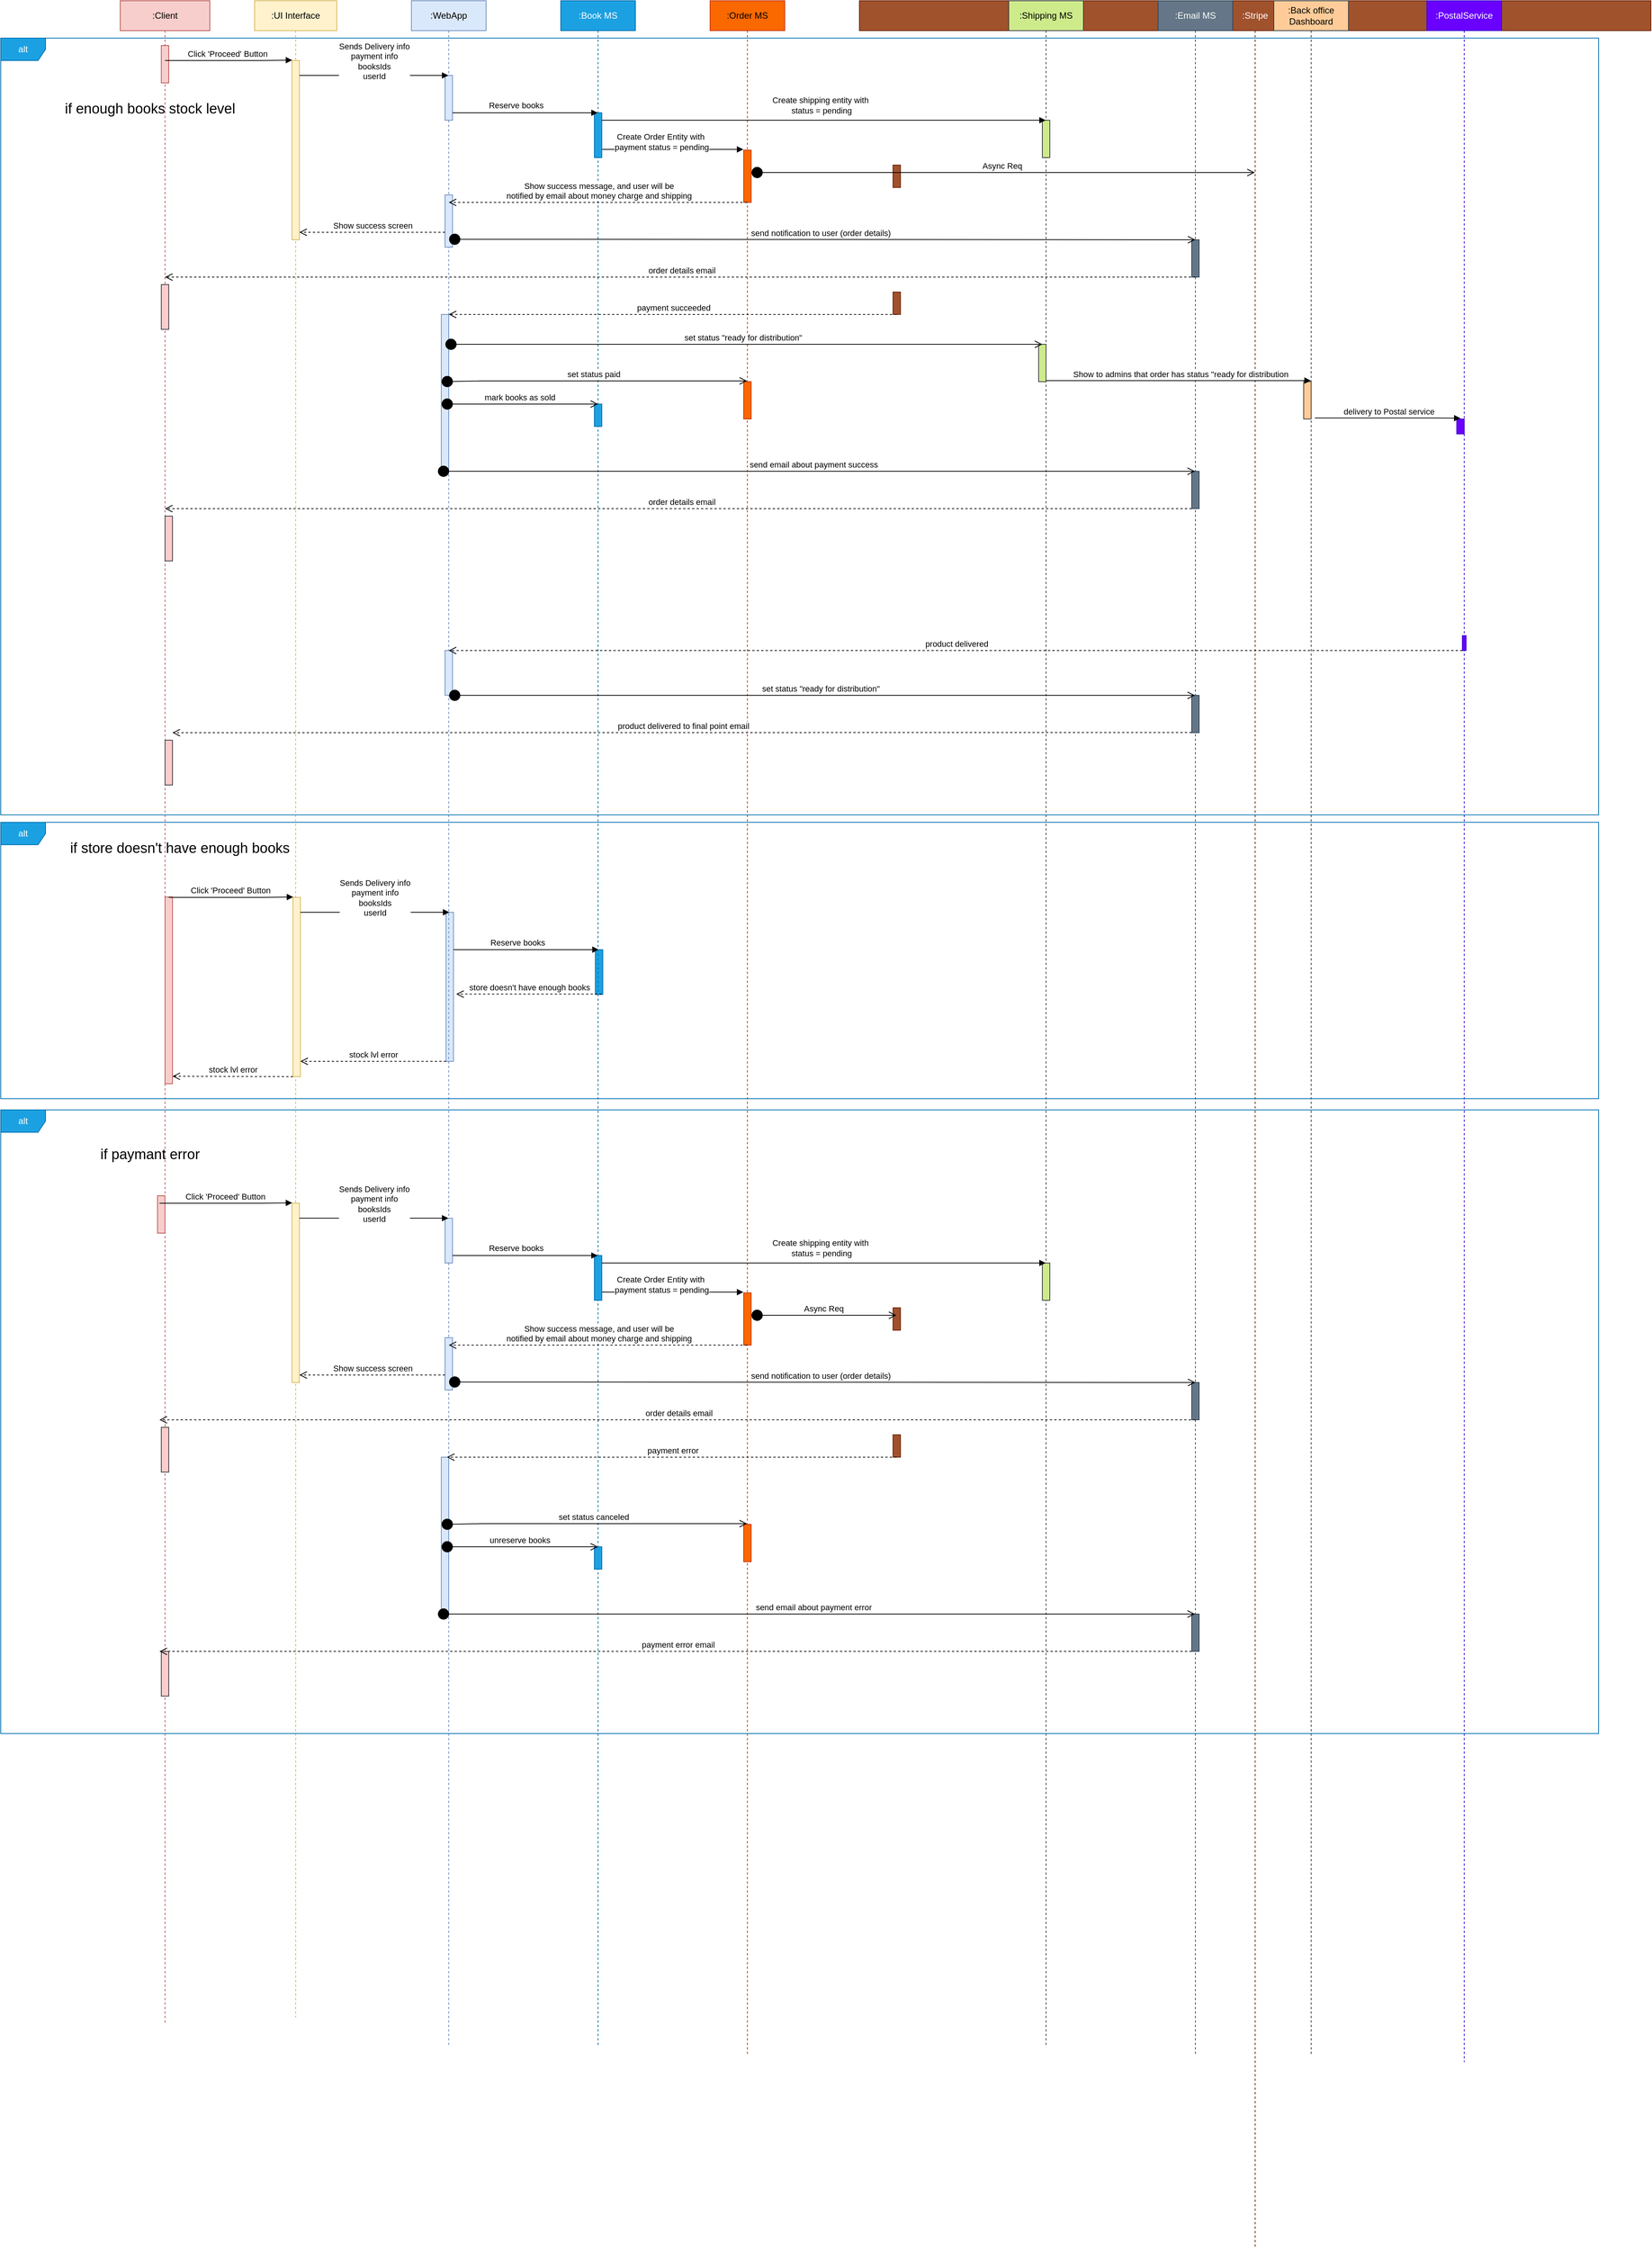 <mxfile version="20.8.5" type="github">
  <diagram id="x98PPL6-thTAJ7vUtBq6" name="Page-1">
    <mxGraphModel dx="4830" dy="2160" grid="1" gridSize="10" guides="1" tooltips="1" connect="1" arrows="1" fold="1" page="1" pageScale="1" pageWidth="850" pageHeight="1100" math="0" shadow="0">
      <root>
        <mxCell id="0" />
        <mxCell id="1" parent="0" />
        <mxCell id="xhibBjdN6tlnG94axz-A-1" value=":Client" style="shape=umlLifeline;perimeter=lifelinePerimeter;whiteSpace=wrap;html=1;container=1;collapsible=0;recursiveResize=0;outlineConnect=0;fillColor=#f8cecc;strokeColor=#b85450;" vertex="1" parent="1">
          <mxGeometry x="50" y="40" width="120" height="2710" as="geometry" />
        </mxCell>
        <mxCell id="xhibBjdN6tlnG94axz-A-74" value="" style="html=1;points=[];perimeter=orthogonalPerimeter;fillColor=#ffcccc;strokeColor=#36393d;" vertex="1" parent="xhibBjdN6tlnG94axz-A-1">
          <mxGeometry x="55" y="380" width="10" height="60" as="geometry" />
        </mxCell>
        <mxCell id="xhibBjdN6tlnG94axz-A-109" value="" style="html=1;points=[];perimeter=orthogonalPerimeter;fillColor=#ffcccc;strokeColor=#36393d;" vertex="1" parent="xhibBjdN6tlnG94axz-A-1">
          <mxGeometry x="60" y="690" width="10" height="60" as="geometry" />
        </mxCell>
        <mxCell id="xhibBjdN6tlnG94axz-A-98" value="" style="html=1;points=[];perimeter=orthogonalPerimeter;fillColor=#ffcccc;strokeColor=#36393d;" vertex="1" parent="xhibBjdN6tlnG94axz-A-1">
          <mxGeometry x="60" y="990" width="10" height="60" as="geometry" />
        </mxCell>
        <mxCell id="xhibBjdN6tlnG94axz-A-130" value="" style="html=1;points=[];perimeter=orthogonalPerimeter;fillColor=#f8cecc;strokeColor=#b85450;" vertex="1" parent="xhibBjdN6tlnG94axz-A-1">
          <mxGeometry x="60" y="1200" width="10" height="250" as="geometry" />
        </mxCell>
        <mxCell id="xhibBjdN6tlnG94axz-A-131" value="" style="html=1;points=[];perimeter=orthogonalPerimeter;fillColor=#f8cecc;strokeColor=#b85450;" vertex="1" parent="xhibBjdN6tlnG94axz-A-1">
          <mxGeometry x="55" y="60" width="10" height="50" as="geometry" />
        </mxCell>
        <mxCell id="xhibBjdN6tlnG94axz-A-185" value="" style="html=1;points=[];perimeter=orthogonalPerimeter;fillColor=#ffcccc;strokeColor=#36393d;" vertex="1" parent="xhibBjdN6tlnG94axz-A-1">
          <mxGeometry x="55" y="2210" width="10" height="60" as="geometry" />
        </mxCell>
        <mxCell id="xhibBjdN6tlnG94axz-A-3" value=":UI Interface" style="shape=umlLifeline;perimeter=lifelinePerimeter;whiteSpace=wrap;html=1;container=1;collapsible=0;recursiveResize=0;outlineConnect=0;fillColor=#fff2cc;strokeColor=#d6b656;" vertex="1" parent="1">
          <mxGeometry x="230" y="40" width="110" height="2700" as="geometry" />
        </mxCell>
        <mxCell id="xhibBjdN6tlnG94axz-A-10" value="" style="html=1;points=[];perimeter=orthogonalPerimeter;fillColor=#fff2cc;strokeColor=#d6b656;" vertex="1" parent="xhibBjdN6tlnG94axz-A-3">
          <mxGeometry x="50" y="80" width="10" height="240" as="geometry" />
        </mxCell>
        <mxCell id="xhibBjdN6tlnG94axz-A-119" value="" style="html=1;points=[];perimeter=orthogonalPerimeter;fillColor=#fff2cc;strokeColor=#d6b656;" vertex="1" parent="xhibBjdN6tlnG94axz-A-3">
          <mxGeometry x="51.32" y="1200.48" width="10" height="240" as="geometry" />
        </mxCell>
        <mxCell id="xhibBjdN6tlnG94axz-A-120" value="" style="html=1;points=[];perimeter=orthogonalPerimeter;fillColor=#1ba1e2;fontColor=#ffffff;strokeColor=#006EAF;" vertex="1" parent="xhibBjdN6tlnG94axz-A-3">
          <mxGeometry x="456.32" y="1270.48" width="10" height="60" as="geometry" />
        </mxCell>
        <mxCell id="xhibBjdN6tlnG94axz-A-121" value="" style="html=1;points=[];perimeter=orthogonalPerimeter;fillColor=#dae8fc;strokeColor=#6c8ebf;" vertex="1" parent="xhibBjdN6tlnG94axz-A-3">
          <mxGeometry x="256.32" y="1220.48" width="10" height="199.52" as="geometry" />
        </mxCell>
        <mxCell id="xhibBjdN6tlnG94axz-A-123" value="stock lvl error" style="html=1;verticalAlign=bottom;endArrow=open;dashed=1;endSize=8;rounded=0;" edge="1" parent="xhibBjdN6tlnG94axz-A-3">
          <mxGeometry x="-0.002" relative="1" as="geometry">
            <mxPoint x="256.32" y="1420" as="sourcePoint" />
            <mxPoint x="61.32" y="1420" as="targetPoint" />
            <mxPoint as="offset" />
          </mxGeometry>
        </mxCell>
        <mxCell id="xhibBjdN6tlnG94axz-A-124" value="Click &#39;Proceed&#39; Button&amp;nbsp;" style="html=1;verticalAlign=bottom;endArrow=block;rounded=0;entryX=0.029;entryY=-0.002;entryDx=0;entryDy=0;entryPerimeter=0;" edge="1" parent="xhibBjdN6tlnG94axz-A-3" target="xhibBjdN6tlnG94axz-A-119">
          <mxGeometry width="80" relative="1" as="geometry">
            <mxPoint x="-114.998" y="1200.48" as="sourcePoint" />
            <mxPoint x="91.32" y="1270.48" as="targetPoint" />
            <Array as="points">
              <mxPoint x="11.32" y="1200.48" />
            </Array>
          </mxGeometry>
        </mxCell>
        <mxCell id="xhibBjdN6tlnG94axz-A-125" value="&lt;span style=&quot;background-color: rgb(255, 255, 255);&quot;&gt;Sends Delivery info&lt;br&gt;payment info&lt;br&gt;booksIds&lt;br&gt;userId&lt;/span&gt;" style="html=1;verticalAlign=bottom;endArrow=block;rounded=0;" edge="1" parent="xhibBjdN6tlnG94axz-A-3">
          <mxGeometry x="0.003" y="-10" width="80" relative="1" as="geometry">
            <mxPoint x="61.32" y="1220.48" as="sourcePoint" />
            <mxPoint x="260.82" y="1220.48" as="targetPoint" />
            <Array as="points">
              <mxPoint x="181.32" y="1220.48" />
            </Array>
            <mxPoint as="offset" />
          </mxGeometry>
        </mxCell>
        <mxCell id="xhibBjdN6tlnG94axz-A-126" value="" style="html=1;verticalAlign=bottom;endArrow=block;rounded=0;" edge="1" parent="xhibBjdN6tlnG94axz-A-3" source="xhibBjdN6tlnG94axz-A-121">
          <mxGeometry width="80" relative="1" as="geometry">
            <mxPoint x="331.32" y="1300.48" as="sourcePoint" />
            <mxPoint x="460.82" y="1270.48" as="targetPoint" />
            <Array as="points">
              <mxPoint x="401.32" y="1270.48" />
              <mxPoint x="431.32" y="1270.48" />
            </Array>
          </mxGeometry>
        </mxCell>
        <mxCell id="xhibBjdN6tlnG94axz-A-127" value="Reserve books" style="edgeLabel;html=1;align=center;verticalAlign=middle;resizable=0;points=[];" vertex="1" connectable="0" parent="xhibBjdN6tlnG94axz-A-126">
          <mxGeometry x="-0.414" y="-6" relative="1" as="geometry">
            <mxPoint x="28" y="-16" as="offset" />
          </mxGeometry>
        </mxCell>
        <mxCell id="xhibBjdN6tlnG94axz-A-132" value="stock lvl error" style="html=1;verticalAlign=bottom;endArrow=open;dashed=1;endSize=8;rounded=0;" edge="1" parent="xhibBjdN6tlnG94axz-A-3">
          <mxGeometry x="-0.002" relative="1" as="geometry">
            <mxPoint x="51.32" y="1440.48" as="sourcePoint" />
            <mxPoint x="-110" y="1440" as="targetPoint" />
            <mxPoint as="offset" />
          </mxGeometry>
        </mxCell>
        <mxCell id="xhibBjdN6tlnG94axz-A-4" value=":Book MS" style="shape=umlLifeline;perimeter=lifelinePerimeter;whiteSpace=wrap;html=1;container=1;collapsible=0;recursiveResize=0;outlineConnect=0;fillColor=#1ba1e2;fontColor=#ffffff;strokeColor=#006EAF;" vertex="1" parent="1">
          <mxGeometry x="640" y="40" width="100" height="2740" as="geometry" />
        </mxCell>
        <mxCell id="xhibBjdN6tlnG94axz-A-29" value="" style="html=1;verticalAlign=bottom;endArrow=block;rounded=0;" edge="1" parent="xhibBjdN6tlnG94axz-A-4">
          <mxGeometry width="80" relative="1" as="geometry">
            <mxPoint x="50" y="199.05" as="sourcePoint" />
            <mxPoint x="244.5" y="199.05" as="targetPoint" />
            <Array as="points">
              <mxPoint x="185" y="199.05" />
              <mxPoint x="215" y="199.05" />
            </Array>
          </mxGeometry>
        </mxCell>
        <mxCell id="xhibBjdN6tlnG94axz-A-30" value="Create Order Entity with&amp;nbsp;&lt;br&gt;payment status = pending" style="edgeLabel;html=1;align=center;verticalAlign=middle;resizable=0;points=[];" vertex="1" connectable="0" parent="xhibBjdN6tlnG94axz-A-29">
          <mxGeometry x="-0.414" y="-6" relative="1" as="geometry">
            <mxPoint x="28" y="-16" as="offset" />
          </mxGeometry>
        </mxCell>
        <mxCell id="xhibBjdN6tlnG94axz-A-31" value="" style="html=1;points=[];perimeter=orthogonalPerimeter;fillColor=#1ba1e2;fontColor=#ffffff;strokeColor=#006EAF;" vertex="1" parent="xhibBjdN6tlnG94axz-A-4">
          <mxGeometry x="45" y="150" width="10" height="60" as="geometry" />
        </mxCell>
        <mxCell id="xhibBjdN6tlnG94axz-A-102" value="" style="html=1;points=[];perimeter=orthogonalPerimeter;fillColor=#1ba1e2;fontColor=#ffffff;strokeColor=#006EAF;" vertex="1" parent="xhibBjdN6tlnG94axz-A-4">
          <mxGeometry x="45" y="540" width="10" height="30" as="geometry" />
        </mxCell>
        <mxCell id="xhibBjdN6tlnG94axz-A-129" value="store doesn&#39;t have enough books" style="html=1;verticalAlign=bottom;endArrow=open;dashed=1;endSize=8;rounded=0;" edge="1" parent="xhibBjdN6tlnG94axz-A-4">
          <mxGeometry x="-0.002" relative="1" as="geometry">
            <mxPoint x="55.0" y="1330" as="sourcePoint" />
            <mxPoint x="-140.0" y="1330" as="targetPoint" />
            <mxPoint as="offset" />
          </mxGeometry>
        </mxCell>
        <mxCell id="xhibBjdN6tlnG94axz-A-5" value=":WebApp" style="shape=umlLifeline;perimeter=lifelinePerimeter;whiteSpace=wrap;html=1;container=1;collapsible=0;recursiveResize=0;outlineConnect=0;fillColor=#dae8fc;strokeColor=#6c8ebf;" vertex="1" parent="1">
          <mxGeometry x="440" y="40" width="100" height="2740" as="geometry" />
        </mxCell>
        <mxCell id="xhibBjdN6tlnG94axz-A-15" value="" style="html=1;points=[];perimeter=orthogonalPerimeter;fillColor=#dae8fc;strokeColor=#6c8ebf;" vertex="1" parent="xhibBjdN6tlnG94axz-A-5">
          <mxGeometry x="45" y="100" width="10" height="60" as="geometry" />
        </mxCell>
        <mxCell id="xhibBjdN6tlnG94axz-A-70" value="" style="html=1;points=[];perimeter=orthogonalPerimeter;fillColor=#dae8fc;strokeColor=#6c8ebf;" vertex="1" parent="xhibBjdN6tlnG94axz-A-5">
          <mxGeometry x="45" y="260" width="10" height="70" as="geometry" />
        </mxCell>
        <mxCell id="xhibBjdN6tlnG94axz-A-71" value="Show success screen" style="html=1;verticalAlign=bottom;endArrow=open;dashed=1;endSize=8;rounded=0;" edge="1" parent="xhibBjdN6tlnG94axz-A-5">
          <mxGeometry x="-0.002" relative="1" as="geometry">
            <mxPoint x="45" y="310" as="sourcePoint" />
            <mxPoint x="-150" y="310" as="targetPoint" />
            <mxPoint as="offset" />
          </mxGeometry>
        </mxCell>
        <mxCell id="xhibBjdN6tlnG94axz-A-93" value="" style="html=1;points=[];perimeter=orthogonalPerimeter;fillColor=#dae8fc;strokeColor=#6c8ebf;" vertex="1" parent="xhibBjdN6tlnG94axz-A-5">
          <mxGeometry x="45" y="870" width="10" height="60" as="geometry" />
        </mxCell>
        <mxCell id="xhibBjdN6tlnG94axz-A-100" value="" style="html=1;points=[];perimeter=orthogonalPerimeter;fillColor=#dae8fc;strokeColor=#6c8ebf;" vertex="1" parent="xhibBjdN6tlnG94axz-A-5">
          <mxGeometry x="40" y="420" width="10" height="210" as="geometry" />
        </mxCell>
        <mxCell id="xhibBjdN6tlnG94axz-A-103" value="mark books as sold" style="html=1;verticalAlign=bottom;startArrow=circle;startFill=1;endArrow=open;startSize=6;endSize=8;rounded=0;labelBackgroundColor=#fff;" edge="1" parent="xhibBjdN6tlnG94axz-A-5">
          <mxGeometry x="-0.004" width="80" relative="1" as="geometry">
            <mxPoint x="40" y="540" as="sourcePoint" />
            <mxPoint x="250" y="540" as="targetPoint" />
            <Array as="points">
              <mxPoint x="85" y="540" />
            </Array>
            <mxPoint as="offset" />
          </mxGeometry>
        </mxCell>
        <mxCell id="xhibBjdN6tlnG94axz-A-11" value="Click &#39;Proceed&#39; Button&amp;nbsp;" style="html=1;verticalAlign=bottom;endArrow=block;rounded=0;entryX=0.029;entryY=-0.002;entryDx=0;entryDy=0;entryPerimeter=0;" edge="1" parent="1" source="xhibBjdN6tlnG94axz-A-1" target="xhibBjdN6tlnG94axz-A-10">
          <mxGeometry width="80" relative="1" as="geometry">
            <mxPoint x="240" y="190" as="sourcePoint" />
            <mxPoint x="320" y="190" as="targetPoint" />
            <Array as="points">
              <mxPoint x="240" y="120" />
            </Array>
          </mxGeometry>
        </mxCell>
        <mxCell id="xhibBjdN6tlnG94axz-A-12" value=":Stripe" style="shape=umlLifeline;perimeter=lifelinePerimeter;whiteSpace=wrap;html=1;container=1;collapsible=0;recursiveResize=0;outlineConnect=0;fillColor=#a0522d;fontColor=#ffffff;strokeColor=#6D1F00;" vertex="1" parent="1">
          <mxGeometry x="1040" y="40" width="1060" height="3010" as="geometry" />
        </mxCell>
        <mxCell id="xhibBjdN6tlnG94axz-A-33" value="" style="html=1;points=[];perimeter=orthogonalPerimeter;fillColor=#a0522d;fontColor=#ffffff;strokeColor=#6D1F00;" vertex="1" parent="xhibBjdN6tlnG94axz-A-12">
          <mxGeometry x="45" y="220" width="10" height="30" as="geometry" />
        </mxCell>
        <mxCell id="xhibBjdN6tlnG94axz-A-99" value="" style="html=1;points=[];perimeter=orthogonalPerimeter;fillColor=#a0522d;fontColor=#ffffff;strokeColor=#6D1F00;" vertex="1" parent="xhibBjdN6tlnG94axz-A-12">
          <mxGeometry x="45" y="390" width="10" height="30" as="geometry" />
        </mxCell>
        <mxCell id="xhibBjdN6tlnG94axz-A-108" value="order details email" style="html=1;verticalAlign=bottom;endArrow=open;dashed=1;endSize=8;rounded=0;" edge="1" parent="xhibBjdN6tlnG94axz-A-12" target="xhibBjdN6tlnG94axz-A-1">
          <mxGeometry x="-0.002" relative="1" as="geometry">
            <mxPoint x="450.93" y="680" as="sourcePoint" />
            <mxPoint x="-939.999" y="680" as="targetPoint" />
            <mxPoint as="offset" />
          </mxGeometry>
        </mxCell>
        <mxCell id="xhibBjdN6tlnG94axz-A-13" value=":Order MS" style="shape=umlLifeline;perimeter=lifelinePerimeter;whiteSpace=wrap;html=1;container=1;collapsible=0;recursiveResize=0;outlineConnect=0;fillColor=#fa6800;fontColor=#000000;strokeColor=#C73500;" vertex="1" parent="1">
          <mxGeometry x="840" y="40" width="100" height="2750" as="geometry" />
        </mxCell>
        <mxCell id="xhibBjdN6tlnG94axz-A-32" value="" style="html=1;points=[];perimeter=orthogonalPerimeter;fillColor=#fa6800;fontColor=#000000;strokeColor=#C73500;" vertex="1" parent="xhibBjdN6tlnG94axz-A-13">
          <mxGeometry x="45" y="200" width="10" height="70" as="geometry" />
        </mxCell>
        <mxCell id="xhibBjdN6tlnG94axz-A-104" value="" style="html=1;points=[];perimeter=orthogonalPerimeter;fillColor=#fa6800;fontColor=#000000;strokeColor=#C73500;" vertex="1" parent="xhibBjdN6tlnG94axz-A-13">
          <mxGeometry x="45" y="510" width="10" height="50" as="geometry" />
        </mxCell>
        <mxCell id="xhibBjdN6tlnG94axz-A-14" value="&lt;span style=&quot;background-color: rgb(255, 255, 255);&quot;&gt;Sends Delivery info&lt;br&gt;payment info&lt;br&gt;booksIds&lt;br&gt;userId&lt;/span&gt;" style="html=1;verticalAlign=bottom;endArrow=block;rounded=0;" edge="1" parent="1" target="xhibBjdN6tlnG94axz-A-5">
          <mxGeometry x="0.003" y="-10" width="80" relative="1" as="geometry">
            <mxPoint x="290" y="140" as="sourcePoint" />
            <mxPoint x="480" y="168" as="targetPoint" />
            <Array as="points">
              <mxPoint x="410" y="140" />
            </Array>
            <mxPoint as="offset" />
          </mxGeometry>
        </mxCell>
        <mxCell id="xhibBjdN6tlnG94axz-A-16" value="" style="html=1;verticalAlign=bottom;endArrow=block;rounded=0;" edge="1" parent="1" source="xhibBjdN6tlnG94axz-A-15" target="xhibBjdN6tlnG94axz-A-4">
          <mxGeometry width="80" relative="1" as="geometry">
            <mxPoint x="560" y="220" as="sourcePoint" />
            <mxPoint x="600" y="250" as="targetPoint" />
            <Array as="points">
              <mxPoint x="630" y="190" />
              <mxPoint x="660" y="190" />
            </Array>
          </mxGeometry>
        </mxCell>
        <mxCell id="xhibBjdN6tlnG94axz-A-17" value="Reserve books" style="edgeLabel;html=1;align=center;verticalAlign=middle;resizable=0;points=[];" vertex="1" connectable="0" parent="xhibBjdN6tlnG94axz-A-16">
          <mxGeometry x="-0.414" y="-6" relative="1" as="geometry">
            <mxPoint x="28" y="-16" as="offset" />
          </mxGeometry>
        </mxCell>
        <mxCell id="xhibBjdN6tlnG94axz-A-35" value="Async Req" style="html=1;verticalAlign=bottom;startArrow=circle;startFill=1;endArrow=open;startSize=6;endSize=8;rounded=0;labelBackgroundColor=#fff;" edge="1" parent="1" source="xhibBjdN6tlnG94axz-A-32" target="xhibBjdN6tlnG94axz-A-12">
          <mxGeometry x="-0.004" width="80" relative="1" as="geometry">
            <mxPoint x="1005" y="304.33" as="sourcePoint" />
            <mxPoint x="1085" y="304.33" as="targetPoint" />
            <Array as="points">
              <mxPoint x="940" y="270" />
            </Array>
            <mxPoint as="offset" />
          </mxGeometry>
        </mxCell>
        <mxCell id="xhibBjdN6tlnG94axz-A-54" value="Show success message, and user will be &lt;br&gt;notified by email about money charge and shipping" style="html=1;verticalAlign=bottom;endArrow=open;dashed=1;endSize=8;rounded=0;" edge="1" parent="1" source="xhibBjdN6tlnG94axz-A-13">
          <mxGeometry x="-0.005" relative="1" as="geometry">
            <mxPoint x="880" y="290" as="sourcePoint" />
            <mxPoint x="490" y="310" as="targetPoint" />
            <mxPoint as="offset" />
            <Array as="points">
              <mxPoint x="730" y="310" />
            </Array>
          </mxGeometry>
        </mxCell>
        <mxCell id="xhibBjdN6tlnG94axz-A-56" value=":Shipping MS" style="shape=umlLifeline;perimeter=lifelinePerimeter;whiteSpace=wrap;html=1;container=1;collapsible=0;recursiveResize=0;outlineConnect=0;fillColor=#cdeb8b;strokeColor=#36393d;" vertex="1" parent="1">
          <mxGeometry x="1240" y="40" width="100" height="2740" as="geometry" />
        </mxCell>
        <mxCell id="xhibBjdN6tlnG94axz-A-57" value="" style="html=1;points=[];perimeter=orthogonalPerimeter;fillColor=#cdeb8b;strokeColor=#36393d;" vertex="1" parent="xhibBjdN6tlnG94axz-A-56">
          <mxGeometry x="40" y="460" width="10" height="50" as="geometry" />
        </mxCell>
        <mxCell id="xhibBjdN6tlnG94axz-A-78" value="" style="html=1;points=[];perimeter=orthogonalPerimeter;fillColor=#cdeb8b;strokeColor=#36393d;" vertex="1" parent="xhibBjdN6tlnG94axz-A-56">
          <mxGeometry x="45" y="160" width="10" height="50" as="geometry" />
        </mxCell>
        <mxCell id="xhibBjdN6tlnG94axz-A-59" value=":Email MS" style="shape=umlLifeline;perimeter=lifelinePerimeter;whiteSpace=wrap;html=1;container=1;collapsible=0;recursiveResize=0;outlineConnect=0;fillColor=#647687;fontColor=#ffffff;strokeColor=#314354;" vertex="1" parent="1">
          <mxGeometry x="1440" y="40" width="100" height="2750" as="geometry" />
        </mxCell>
        <mxCell id="xhibBjdN6tlnG94axz-A-60" value="" style="html=1;points=[];perimeter=orthogonalPerimeter;fillColor=#647687;fontColor=#ffffff;strokeColor=#314354;" vertex="1" parent="xhibBjdN6tlnG94axz-A-59">
          <mxGeometry x="45" y="320" width="10" height="50" as="geometry" />
        </mxCell>
        <mxCell id="xhibBjdN6tlnG94axz-A-73" value="order details email" style="html=1;verticalAlign=bottom;endArrow=open;dashed=1;endSize=8;rounded=0;" edge="1" parent="xhibBjdN6tlnG94axz-A-59" target="xhibBjdN6tlnG94axz-A-1">
          <mxGeometry x="-0.002" relative="1" as="geometry">
            <mxPoint x="50" y="370" as="sourcePoint" />
            <mxPoint x="-145" y="370" as="targetPoint" />
            <mxPoint as="offset" />
          </mxGeometry>
        </mxCell>
        <mxCell id="xhibBjdN6tlnG94axz-A-95" value="" style="html=1;points=[];perimeter=orthogonalPerimeter;fillColor=#647687;fontColor=#ffffff;strokeColor=#314354;" vertex="1" parent="xhibBjdN6tlnG94axz-A-59">
          <mxGeometry x="45" y="930" width="10" height="50" as="geometry" />
        </mxCell>
        <mxCell id="xhibBjdN6tlnG94axz-A-107" value="" style="html=1;points=[];perimeter=orthogonalPerimeter;fillColor=#647687;fontColor=#ffffff;strokeColor=#314354;" vertex="1" parent="xhibBjdN6tlnG94axz-A-59">
          <mxGeometry x="45" y="630" width="10" height="50" as="geometry" />
        </mxCell>
        <mxCell id="xhibBjdN6tlnG94axz-A-72" value="send notification to user (order details)" style="html=1;verticalAlign=bottom;startArrow=circle;startFill=1;endArrow=open;startSize=6;endSize=8;rounded=0;labelBackgroundColor=#fff;entryX=0.5;entryY=0;entryDx=0;entryDy=0;entryPerimeter=0;" edge="1" parent="1" target="xhibBjdN6tlnG94axz-A-60">
          <mxGeometry x="-0.004" width="80" relative="1" as="geometry">
            <mxPoint x="490" y="359.33" as="sourcePoint" />
            <mxPoint x="684.5" y="359.33" as="targetPoint" />
            <Array as="points">
              <mxPoint x="535" y="359.33" />
            </Array>
            <mxPoint as="offset" />
          </mxGeometry>
        </mxCell>
        <mxCell id="xhibBjdN6tlnG94axz-A-75" value="set status &quot;ready for distribution&quot;" style="html=1;verticalAlign=bottom;startArrow=circle;startFill=1;endArrow=open;startSize=6;endSize=8;rounded=0;labelBackgroundColor=#fff;" edge="1" parent="1">
          <mxGeometry x="-0.004" width="80" relative="1" as="geometry">
            <mxPoint x="485" y="500.0" as="sourcePoint" />
            <mxPoint x="1285" y="500" as="targetPoint" />
            <Array as="points">
              <mxPoint x="530" y="500" />
            </Array>
            <mxPoint as="offset" />
          </mxGeometry>
        </mxCell>
        <mxCell id="xhibBjdN6tlnG94axz-A-76" value="" style="html=1;verticalAlign=bottom;endArrow=block;rounded=0;" edge="1" parent="1" target="xhibBjdN6tlnG94axz-A-56">
          <mxGeometry width="80" relative="1" as="geometry">
            <mxPoint x="695" y="200.0" as="sourcePoint" />
            <mxPoint x="889.5" y="200.0" as="targetPoint" />
            <Array as="points">
              <mxPoint x="830" y="200" />
              <mxPoint x="860" y="200" />
            </Array>
          </mxGeometry>
        </mxCell>
        <mxCell id="xhibBjdN6tlnG94axz-A-77" value="Create shipping entity with&amp;nbsp;&lt;br&gt;status = pending" style="edgeLabel;html=1;align=center;verticalAlign=middle;resizable=0;points=[];" vertex="1" connectable="0" parent="xhibBjdN6tlnG94axz-A-76">
          <mxGeometry x="-0.414" y="-6" relative="1" as="geometry">
            <mxPoint x="120" y="-26" as="offset" />
          </mxGeometry>
        </mxCell>
        <mxCell id="xhibBjdN6tlnG94axz-A-79" value=":Back office Dashboard" style="shape=umlLifeline;perimeter=lifelinePerimeter;whiteSpace=wrap;html=1;container=1;collapsible=0;recursiveResize=0;outlineConnect=0;fillColor=#ffcc99;strokeColor=#36393d;" vertex="1" parent="1">
          <mxGeometry x="1595" y="40" width="100" height="2750" as="geometry" />
        </mxCell>
        <mxCell id="xhibBjdN6tlnG94axz-A-80" value="" style="html=1;points=[];perimeter=orthogonalPerimeter;fillColor=#ffcc99;strokeColor=#36393d;" vertex="1" parent="xhibBjdN6tlnG94axz-A-79">
          <mxGeometry x="40" y="510" width="10" height="50" as="geometry" />
        </mxCell>
        <mxCell id="xhibBjdN6tlnG94axz-A-83" value=":PostalService" style="shape=umlLifeline;perimeter=lifelinePerimeter;whiteSpace=wrap;html=1;container=1;collapsible=0;recursiveResize=0;outlineConnect=0;fillColor=#6a00ff;strokeColor=#3700CC;fontColor=#ffffff;" vertex="1" parent="1">
          <mxGeometry x="1800" y="40" width="100" height="2760" as="geometry" />
        </mxCell>
        <mxCell id="xhibBjdN6tlnG94axz-A-84" value="" style="html=1;points=[];perimeter=orthogonalPerimeter;fillColor=#6a00ff;strokeColor=#3700CC;fontColor=#ffffff;" vertex="1" parent="xhibBjdN6tlnG94axz-A-83">
          <mxGeometry x="40" y="560" width="10" height="20" as="geometry" />
        </mxCell>
        <mxCell id="xhibBjdN6tlnG94axz-A-110" value="" style="html=1;points=[];perimeter=orthogonalPerimeter;fillColor=#6a00ff;strokeColor=#3700CC;fontColor=#ffffff;" vertex="1" parent="xhibBjdN6tlnG94axz-A-83">
          <mxGeometry x="47.5" y="850" width="5" height="20" as="geometry" />
        </mxCell>
        <mxCell id="xhibBjdN6tlnG94axz-A-87" value="" style="html=1;verticalAlign=bottom;endArrow=block;rounded=0;" edge="1" parent="1">
          <mxGeometry width="80" relative="1" as="geometry">
            <mxPoint x="1290" y="548.57" as="sourcePoint" />
            <mxPoint x="1644.5" y="548.57" as="targetPoint" />
            <Array as="points">
              <mxPoint x="1425" y="548.57" />
              <mxPoint x="1455" y="548.57" />
            </Array>
          </mxGeometry>
        </mxCell>
        <mxCell id="xhibBjdN6tlnG94axz-A-89" value="Show to admins that order has status &quot;ready for distribution" style="edgeLabel;html=1;align=center;verticalAlign=middle;resizable=0;points=[];" vertex="1" connectable="0" parent="xhibBjdN6tlnG94axz-A-87">
          <mxGeometry x="0.015" y="3" relative="1" as="geometry">
            <mxPoint y="-6" as="offset" />
          </mxGeometry>
        </mxCell>
        <mxCell id="xhibBjdN6tlnG94axz-A-90" value="" style="html=1;verticalAlign=bottom;endArrow=block;rounded=0;" edge="1" parent="1">
          <mxGeometry width="80" relative="1" as="geometry">
            <mxPoint x="1650" y="598.57" as="sourcePoint" />
            <mxPoint x="1845" y="599" as="targetPoint" />
            <Array as="points">
              <mxPoint x="1785" y="598.57" />
              <mxPoint x="1815" y="598.57" />
            </Array>
          </mxGeometry>
        </mxCell>
        <mxCell id="xhibBjdN6tlnG94axz-A-91" value="delivery to Postal service" style="edgeLabel;html=1;align=center;verticalAlign=middle;resizable=0;points=[];" vertex="1" connectable="0" parent="xhibBjdN6tlnG94axz-A-90">
          <mxGeometry x="0.015" y="3" relative="1" as="geometry">
            <mxPoint y="-6" as="offset" />
          </mxGeometry>
        </mxCell>
        <mxCell id="xhibBjdN6tlnG94axz-A-94" value="product delivered" style="html=1;verticalAlign=bottom;endArrow=open;dashed=1;endSize=8;rounded=0;startArrow=none;" edge="1" parent="1" source="xhibBjdN6tlnG94axz-A-110">
          <mxGeometry x="-0.002" relative="1" as="geometry">
            <mxPoint x="1850.93" y="910" as="sourcePoint" />
            <mxPoint x="490" y="910" as="targetPoint" />
            <mxPoint as="offset" />
          </mxGeometry>
        </mxCell>
        <mxCell id="xhibBjdN6tlnG94axz-A-96" value="set status &quot;ready for distribution&quot;" style="html=1;verticalAlign=bottom;startArrow=circle;startFill=1;endArrow=open;startSize=6;endSize=8;rounded=0;labelBackgroundColor=#fff;" edge="1" parent="1">
          <mxGeometry x="-0.004" width="80" relative="1" as="geometry">
            <mxPoint x="490" y="970" as="sourcePoint" />
            <mxPoint x="1489.5" y="970.0" as="targetPoint" />
            <Array as="points">
              <mxPoint x="535" y="970" />
            </Array>
            <mxPoint as="offset" />
          </mxGeometry>
        </mxCell>
        <mxCell id="xhibBjdN6tlnG94axz-A-97" value="product delivered to final point email" style="html=1;verticalAlign=bottom;endArrow=open;dashed=1;endSize=8;rounded=0;exitX=-0.014;exitY=0.994;exitDx=0;exitDy=0;exitPerimeter=0;" edge="1" parent="1" source="xhibBjdN6tlnG94axz-A-95">
          <mxGeometry x="-0.002" relative="1" as="geometry">
            <mxPoint x="1495" y="960.43" as="sourcePoint" />
            <mxPoint x="120" y="1020" as="targetPoint" />
            <mxPoint as="offset" />
          </mxGeometry>
        </mxCell>
        <mxCell id="xhibBjdN6tlnG94axz-A-101" value="payment succeeded" style="html=1;verticalAlign=bottom;endArrow=open;dashed=1;endSize=8;rounded=0;" edge="1" parent="1" target="xhibBjdN6tlnG94axz-A-5">
          <mxGeometry x="-0.005" relative="1" as="geometry">
            <mxPoint x="1089.75" y="460" as="sourcePoint" />
            <mxPoint x="690.25" y="460" as="targetPoint" />
            <mxPoint as="offset" />
            <Array as="points">
              <mxPoint x="930.25" y="460" />
            </Array>
          </mxGeometry>
        </mxCell>
        <mxCell id="xhibBjdN6tlnG94axz-A-105" value="set status paid" style="html=1;verticalAlign=bottom;startArrow=circle;startFill=1;endArrow=open;startSize=6;endSize=8;rounded=0;labelBackgroundColor=#fff;" edge="1" parent="1" target="xhibBjdN6tlnG94axz-A-13">
          <mxGeometry x="-0.004" width="80" relative="1" as="geometry">
            <mxPoint x="480" y="550" as="sourcePoint" />
            <mxPoint x="700" y="549.0" as="targetPoint" />
            <Array as="points">
              <mxPoint x="535" y="549" />
            </Array>
            <mxPoint as="offset" />
          </mxGeometry>
        </mxCell>
        <mxCell id="xhibBjdN6tlnG94axz-A-106" value="send email about payment success&amp;nbsp;" style="html=1;verticalAlign=bottom;startArrow=circle;startFill=1;endArrow=open;startSize=6;endSize=8;rounded=0;labelBackgroundColor=#fff;" edge="1" parent="1" target="xhibBjdN6tlnG94axz-A-59">
          <mxGeometry x="-0.004" width="80" relative="1" as="geometry">
            <mxPoint x="475" y="670" as="sourcePoint" />
            <mxPoint x="1275" y="670" as="targetPoint" />
            <Array as="points">
              <mxPoint x="520" y="670" />
            </Array>
            <mxPoint as="offset" />
          </mxGeometry>
        </mxCell>
        <mxCell id="xhibBjdN6tlnG94axz-A-111" value="" style="html=1;verticalAlign=bottom;endArrow=none;dashed=1;endSize=8;rounded=0;" edge="1" parent="1" target="xhibBjdN6tlnG94axz-A-110">
          <mxGeometry x="-0.002" relative="1" as="geometry">
            <mxPoint x="1850.93" y="910" as="sourcePoint" />
            <mxPoint x="490" y="910" as="targetPoint" />
            <mxPoint as="offset" />
          </mxGeometry>
        </mxCell>
        <mxCell id="xhibBjdN6tlnG94axz-A-112" value="alt" style="shape=umlFrame;whiteSpace=wrap;html=1;fillColor=#1ba1e2;fontColor=#ffffff;strokeColor=#006EAF;" vertex="1" parent="1">
          <mxGeometry x="-110" y="90" width="2140" height="1040" as="geometry" />
        </mxCell>
        <mxCell id="xhibBjdN6tlnG94axz-A-113" value="if enough books stock level" style="text;html=1;strokeColor=none;fillColor=none;align=center;verticalAlign=middle;whiteSpace=wrap;rounded=0;fontSize=19;" vertex="1" parent="1">
          <mxGeometry x="-40" y="170" width="260" height="30" as="geometry" />
        </mxCell>
        <mxCell id="xhibBjdN6tlnG94axz-A-115" value="if store doesn&#39;t have enough books" style="text;html=1;strokeColor=none;fillColor=none;align=center;verticalAlign=middle;whiteSpace=wrap;rounded=0;fontSize=19;" vertex="1" parent="1">
          <mxGeometry x="-40" y="1160" width="340" height="30" as="geometry" />
        </mxCell>
        <mxCell id="xhibBjdN6tlnG94axz-A-114" value="alt" style="shape=umlFrame;whiteSpace=wrap;html=1;fillColor=#1ba1e2;fontColor=#ffffff;strokeColor=#006EAF;" vertex="1" parent="1">
          <mxGeometry x="-110" y="1140" width="2140" height="370" as="geometry" />
        </mxCell>
        <mxCell id="xhibBjdN6tlnG94axz-A-184" value="" style="html=1;points=[];perimeter=orthogonalPerimeter;fillColor=#ffcccc;strokeColor=#36393d;" vertex="1" parent="1">
          <mxGeometry x="105" y="1950" width="10" height="60" as="geometry" />
        </mxCell>
        <mxCell id="xhibBjdN6tlnG94axz-A-187" value="" style="html=1;points=[];perimeter=orthogonalPerimeter;fillColor=#f8cecc;strokeColor=#b85450;" vertex="1" parent="1">
          <mxGeometry x="100" y="1640" width="10" height="50" as="geometry" />
        </mxCell>
        <mxCell id="xhibBjdN6tlnG94axz-A-188" value="" style="html=1;points=[];perimeter=orthogonalPerimeter;fillColor=#fff2cc;strokeColor=#d6b656;" vertex="1" parent="1">
          <mxGeometry x="280" y="1650" width="10" height="240" as="geometry" />
        </mxCell>
        <mxCell id="xhibBjdN6tlnG94axz-A-189" value="" style="html=1;verticalAlign=bottom;endArrow=block;rounded=0;" edge="1" parent="1">
          <mxGeometry width="80" relative="1" as="geometry">
            <mxPoint x="690" y="1769.05" as="sourcePoint" />
            <mxPoint x="884.5" y="1769.05" as="targetPoint" />
            <Array as="points">
              <mxPoint x="825" y="1769.05" />
              <mxPoint x="855" y="1769.05" />
            </Array>
          </mxGeometry>
        </mxCell>
        <mxCell id="xhibBjdN6tlnG94axz-A-190" value="Create Order Entity with&amp;nbsp;&lt;br&gt;payment status = pending" style="edgeLabel;html=1;align=center;verticalAlign=middle;resizable=0;points=[];" vertex="1" connectable="0" parent="xhibBjdN6tlnG94axz-A-189">
          <mxGeometry x="-0.414" y="-6" relative="1" as="geometry">
            <mxPoint x="28" y="-16" as="offset" />
          </mxGeometry>
        </mxCell>
        <mxCell id="xhibBjdN6tlnG94axz-A-191" value="" style="html=1;points=[];perimeter=orthogonalPerimeter;fillColor=#1ba1e2;fontColor=#ffffff;strokeColor=#006EAF;" vertex="1" parent="1">
          <mxGeometry x="685" y="1720" width="10" height="60" as="geometry" />
        </mxCell>
        <mxCell id="xhibBjdN6tlnG94axz-A-192" value="" style="html=1;points=[];perimeter=orthogonalPerimeter;fillColor=#1ba1e2;fontColor=#ffffff;strokeColor=#006EAF;" vertex="1" parent="1">
          <mxGeometry x="685" y="2110" width="10" height="30" as="geometry" />
        </mxCell>
        <mxCell id="xhibBjdN6tlnG94axz-A-193" value="" style="html=1;points=[];perimeter=orthogonalPerimeter;fillColor=#dae8fc;strokeColor=#6c8ebf;" vertex="1" parent="1">
          <mxGeometry x="485" y="1670" width="10" height="60" as="geometry" />
        </mxCell>
        <mxCell id="xhibBjdN6tlnG94axz-A-194" value="" style="html=1;points=[];perimeter=orthogonalPerimeter;fillColor=#dae8fc;strokeColor=#6c8ebf;" vertex="1" parent="1">
          <mxGeometry x="485" y="1830" width="10" height="70" as="geometry" />
        </mxCell>
        <mxCell id="xhibBjdN6tlnG94axz-A-195" value="Show success screen" style="html=1;verticalAlign=bottom;endArrow=open;dashed=1;endSize=8;rounded=0;" edge="1" parent="1">
          <mxGeometry x="-0.002" relative="1" as="geometry">
            <mxPoint x="485" y="1880" as="sourcePoint" />
            <mxPoint x="290" y="1880" as="targetPoint" />
            <mxPoint as="offset" />
          </mxGeometry>
        </mxCell>
        <mxCell id="xhibBjdN6tlnG94axz-A-197" value="" style="html=1;points=[];perimeter=orthogonalPerimeter;fillColor=#dae8fc;strokeColor=#6c8ebf;" vertex="1" parent="1">
          <mxGeometry x="480" y="1990" width="10" height="210" as="geometry" />
        </mxCell>
        <mxCell id="xhibBjdN6tlnG94axz-A-198" value="unreserve books" style="html=1;verticalAlign=bottom;startArrow=circle;startFill=1;endArrow=open;startSize=6;endSize=8;rounded=0;labelBackgroundColor=#fff;" edge="1" parent="1">
          <mxGeometry x="-0.004" width="80" relative="1" as="geometry">
            <mxPoint x="480" y="2110" as="sourcePoint" />
            <mxPoint x="690" y="2110" as="targetPoint" />
            <Array as="points">
              <mxPoint x="525" y="2110" />
            </Array>
            <mxPoint as="offset" />
          </mxGeometry>
        </mxCell>
        <mxCell id="xhibBjdN6tlnG94axz-A-199" value="Click &#39;Proceed&#39; Button&amp;nbsp;" style="html=1;verticalAlign=bottom;endArrow=block;rounded=0;entryX=0.029;entryY=-0.002;entryDx=0;entryDy=0;entryPerimeter=0;" edge="1" parent="1" target="xhibBjdN6tlnG94axz-A-188">
          <mxGeometry width="80" relative="1" as="geometry">
            <mxPoint x="102.643" y="1650.0" as="sourcePoint" />
            <mxPoint x="320" y="1720" as="targetPoint" />
            <Array as="points">
              <mxPoint x="240" y="1650" />
            </Array>
          </mxGeometry>
        </mxCell>
        <mxCell id="xhibBjdN6tlnG94axz-A-200" value="" style="html=1;points=[];perimeter=orthogonalPerimeter;fillColor=#a0522d;fontColor=#ffffff;strokeColor=#6D1F00;" vertex="1" parent="1">
          <mxGeometry x="1085" y="1790" width="10" height="30" as="geometry" />
        </mxCell>
        <mxCell id="xhibBjdN6tlnG94axz-A-201" value="" style="html=1;points=[];perimeter=orthogonalPerimeter;fillColor=#a0522d;fontColor=#ffffff;strokeColor=#6D1F00;" vertex="1" parent="1">
          <mxGeometry x="1085" y="1960" width="10" height="30" as="geometry" />
        </mxCell>
        <mxCell id="xhibBjdN6tlnG94axz-A-202" value="payment error email" style="html=1;verticalAlign=bottom;endArrow=open;dashed=1;endSize=8;rounded=0;" edge="1" parent="1">
          <mxGeometry x="-0.001" relative="1" as="geometry">
            <mxPoint x="1490.93" y="2250" as="sourcePoint" />
            <mxPoint x="102.643" y="2250" as="targetPoint" />
            <mxPoint as="offset" />
          </mxGeometry>
        </mxCell>
        <mxCell id="xhibBjdN6tlnG94axz-A-203" value="" style="html=1;points=[];perimeter=orthogonalPerimeter;fillColor=#fa6800;fontColor=#000000;strokeColor=#C73500;" vertex="1" parent="1">
          <mxGeometry x="885" y="1770" width="10" height="70" as="geometry" />
        </mxCell>
        <mxCell id="xhibBjdN6tlnG94axz-A-204" value="" style="html=1;points=[];perimeter=orthogonalPerimeter;fillColor=#fa6800;fontColor=#000000;strokeColor=#C73500;" vertex="1" parent="1">
          <mxGeometry x="885" y="2080" width="10" height="50" as="geometry" />
        </mxCell>
        <mxCell id="xhibBjdN6tlnG94axz-A-205" value="&lt;span style=&quot;background-color: rgb(255, 255, 255);&quot;&gt;Sends Delivery info&lt;br&gt;payment info&lt;br&gt;booksIds&lt;br&gt;userId&lt;/span&gt;" style="html=1;verticalAlign=bottom;endArrow=block;rounded=0;" edge="1" parent="1">
          <mxGeometry x="0.003" y="-10" width="80" relative="1" as="geometry">
            <mxPoint x="290" y="1670.0" as="sourcePoint" />
            <mxPoint x="489.5" y="1670.0" as="targetPoint" />
            <Array as="points">
              <mxPoint x="410" y="1670" />
            </Array>
            <mxPoint as="offset" />
          </mxGeometry>
        </mxCell>
        <mxCell id="xhibBjdN6tlnG94axz-A-206" value="" style="html=1;verticalAlign=bottom;endArrow=block;rounded=0;" edge="1" parent="1" source="xhibBjdN6tlnG94axz-A-193">
          <mxGeometry width="80" relative="1" as="geometry">
            <mxPoint x="560" y="1750" as="sourcePoint" />
            <mxPoint x="689.5" y="1720.0" as="targetPoint" />
            <Array as="points">
              <mxPoint x="630" y="1720" />
              <mxPoint x="660" y="1720" />
            </Array>
          </mxGeometry>
        </mxCell>
        <mxCell id="xhibBjdN6tlnG94axz-A-207" value="Reserve books" style="edgeLabel;html=1;align=center;verticalAlign=middle;resizable=0;points=[];" vertex="1" connectable="0" parent="xhibBjdN6tlnG94axz-A-206">
          <mxGeometry x="-0.414" y="-6" relative="1" as="geometry">
            <mxPoint x="28" y="-16" as="offset" />
          </mxGeometry>
        </mxCell>
        <mxCell id="xhibBjdN6tlnG94axz-A-208" value="Async Req" style="html=1;verticalAlign=bottom;startArrow=circle;startFill=1;endArrow=open;startSize=6;endSize=8;rounded=0;labelBackgroundColor=#fff;" edge="1" parent="1" source="xhibBjdN6tlnG94axz-A-203">
          <mxGeometry x="-0.004" width="80" relative="1" as="geometry">
            <mxPoint x="1005" y="1834.33" as="sourcePoint" />
            <mxPoint x="1089.5" y="1800" as="targetPoint" />
            <Array as="points">
              <mxPoint x="940" y="1800" />
            </Array>
            <mxPoint as="offset" />
          </mxGeometry>
        </mxCell>
        <mxCell id="xhibBjdN6tlnG94axz-A-209" value="Show success message, and user will be &lt;br&gt;notified by email about money charge and shipping" style="html=1;verticalAlign=bottom;endArrow=open;dashed=1;endSize=8;rounded=0;" edge="1" parent="1">
          <mxGeometry x="-0.005" relative="1" as="geometry">
            <mxPoint x="889.5" y="1840" as="sourcePoint" />
            <mxPoint x="490" y="1840" as="targetPoint" />
            <mxPoint as="offset" />
            <Array as="points">
              <mxPoint x="730" y="1840" />
            </Array>
          </mxGeometry>
        </mxCell>
        <mxCell id="xhibBjdN6tlnG94axz-A-211" value="" style="html=1;points=[];perimeter=orthogonalPerimeter;fillColor=#cdeb8b;strokeColor=#36393d;" vertex="1" parent="1">
          <mxGeometry x="1285" y="1730" width="10" height="50" as="geometry" />
        </mxCell>
        <mxCell id="xhibBjdN6tlnG94axz-A-212" value="" style="html=1;points=[];perimeter=orthogonalPerimeter;fillColor=#647687;fontColor=#ffffff;strokeColor=#314354;" vertex="1" parent="1">
          <mxGeometry x="1485" y="1890" width="10" height="50" as="geometry" />
        </mxCell>
        <mxCell id="xhibBjdN6tlnG94axz-A-213" value="order details email" style="html=1;verticalAlign=bottom;endArrow=open;dashed=1;endSize=8;rounded=0;" edge="1" parent="1">
          <mxGeometry x="-0.002" relative="1" as="geometry">
            <mxPoint x="1490" y="1940" as="sourcePoint" />
            <mxPoint x="102.643" y="1940" as="targetPoint" />
            <mxPoint as="offset" />
          </mxGeometry>
        </mxCell>
        <mxCell id="xhibBjdN6tlnG94axz-A-215" value="" style="html=1;points=[];perimeter=orthogonalPerimeter;fillColor=#647687;fontColor=#ffffff;strokeColor=#314354;" vertex="1" parent="1">
          <mxGeometry x="1485" y="2200" width="10" height="50" as="geometry" />
        </mxCell>
        <mxCell id="xhibBjdN6tlnG94axz-A-216" value="send notification to user (order details)" style="html=1;verticalAlign=bottom;startArrow=circle;startFill=1;endArrow=open;startSize=6;endSize=8;rounded=0;labelBackgroundColor=#fff;entryX=0.5;entryY=0;entryDx=0;entryDy=0;entryPerimeter=0;" edge="1" parent="1" target="xhibBjdN6tlnG94axz-A-212">
          <mxGeometry x="-0.004" width="80" relative="1" as="geometry">
            <mxPoint x="490" y="1889.33" as="sourcePoint" />
            <mxPoint x="684.5" y="1889.33" as="targetPoint" />
            <Array as="points">
              <mxPoint x="535" y="1889.33" />
            </Array>
            <mxPoint as="offset" />
          </mxGeometry>
        </mxCell>
        <mxCell id="xhibBjdN6tlnG94axz-A-218" value="" style="html=1;verticalAlign=bottom;endArrow=block;rounded=0;" edge="1" parent="1">
          <mxGeometry width="80" relative="1" as="geometry">
            <mxPoint x="695" y="1730" as="sourcePoint" />
            <mxPoint x="1289.5" y="1730" as="targetPoint" />
            <Array as="points">
              <mxPoint x="830" y="1730" />
              <mxPoint x="860" y="1730" />
            </Array>
          </mxGeometry>
        </mxCell>
        <mxCell id="xhibBjdN6tlnG94axz-A-219" value="Create shipping entity with&amp;nbsp;&lt;br&gt;status = pending" style="edgeLabel;html=1;align=center;verticalAlign=middle;resizable=0;points=[];" vertex="1" connectable="0" parent="xhibBjdN6tlnG94axz-A-218">
          <mxGeometry x="-0.414" y="-6" relative="1" as="geometry">
            <mxPoint x="120" y="-26" as="offset" />
          </mxGeometry>
        </mxCell>
        <mxCell id="xhibBjdN6tlnG94axz-A-230" value="payment error" style="html=1;verticalAlign=bottom;endArrow=open;dashed=1;endSize=8;rounded=0;" edge="1" parent="1">
          <mxGeometry x="-0.005" relative="1" as="geometry">
            <mxPoint x="1089.75" y="1990" as="sourcePoint" />
            <mxPoint x="487.643" y="1990" as="targetPoint" />
            <mxPoint as="offset" />
            <Array as="points">
              <mxPoint x="930.25" y="1990" />
            </Array>
          </mxGeometry>
        </mxCell>
        <mxCell id="xhibBjdN6tlnG94axz-A-231" value="set status canceled" style="html=1;verticalAlign=bottom;startArrow=circle;startFill=1;endArrow=open;startSize=6;endSize=8;rounded=0;labelBackgroundColor=#fff;" edge="1" parent="1">
          <mxGeometry x="-0.004" width="80" relative="1" as="geometry">
            <mxPoint x="480" y="2080" as="sourcePoint" />
            <mxPoint x="889.5" y="2079" as="targetPoint" />
            <Array as="points">
              <mxPoint x="535" y="2079" />
            </Array>
            <mxPoint as="offset" />
          </mxGeometry>
        </mxCell>
        <mxCell id="xhibBjdN6tlnG94axz-A-232" value="send email about payment error&amp;nbsp;" style="html=1;verticalAlign=bottom;startArrow=circle;startFill=1;endArrow=open;startSize=6;endSize=8;rounded=0;labelBackgroundColor=#fff;" edge="1" parent="1">
          <mxGeometry x="-0.004" width="80" relative="1" as="geometry">
            <mxPoint x="475" y="2200" as="sourcePoint" />
            <mxPoint x="1489.5" y="2200" as="targetPoint" />
            <Array as="points">
              <mxPoint x="520" y="2200" />
            </Array>
            <mxPoint as="offset" />
          </mxGeometry>
        </mxCell>
        <mxCell id="xhibBjdN6tlnG94axz-A-235" value="if paymant error" style="text;html=1;strokeColor=none;fillColor=none;align=center;verticalAlign=middle;whiteSpace=wrap;rounded=0;fontSize=19;" vertex="1" parent="1">
          <mxGeometry x="-40" y="1570" width="260" height="30" as="geometry" />
        </mxCell>
        <mxCell id="xhibBjdN6tlnG94axz-A-234" value="alt" style="shape=umlFrame;whiteSpace=wrap;html=1;fillColor=#1ba1e2;fontColor=#ffffff;strokeColor=#006EAF;" vertex="1" parent="1">
          <mxGeometry x="-110" y="1525" width="2140" height="835" as="geometry" />
        </mxCell>
      </root>
    </mxGraphModel>
  </diagram>
</mxfile>
